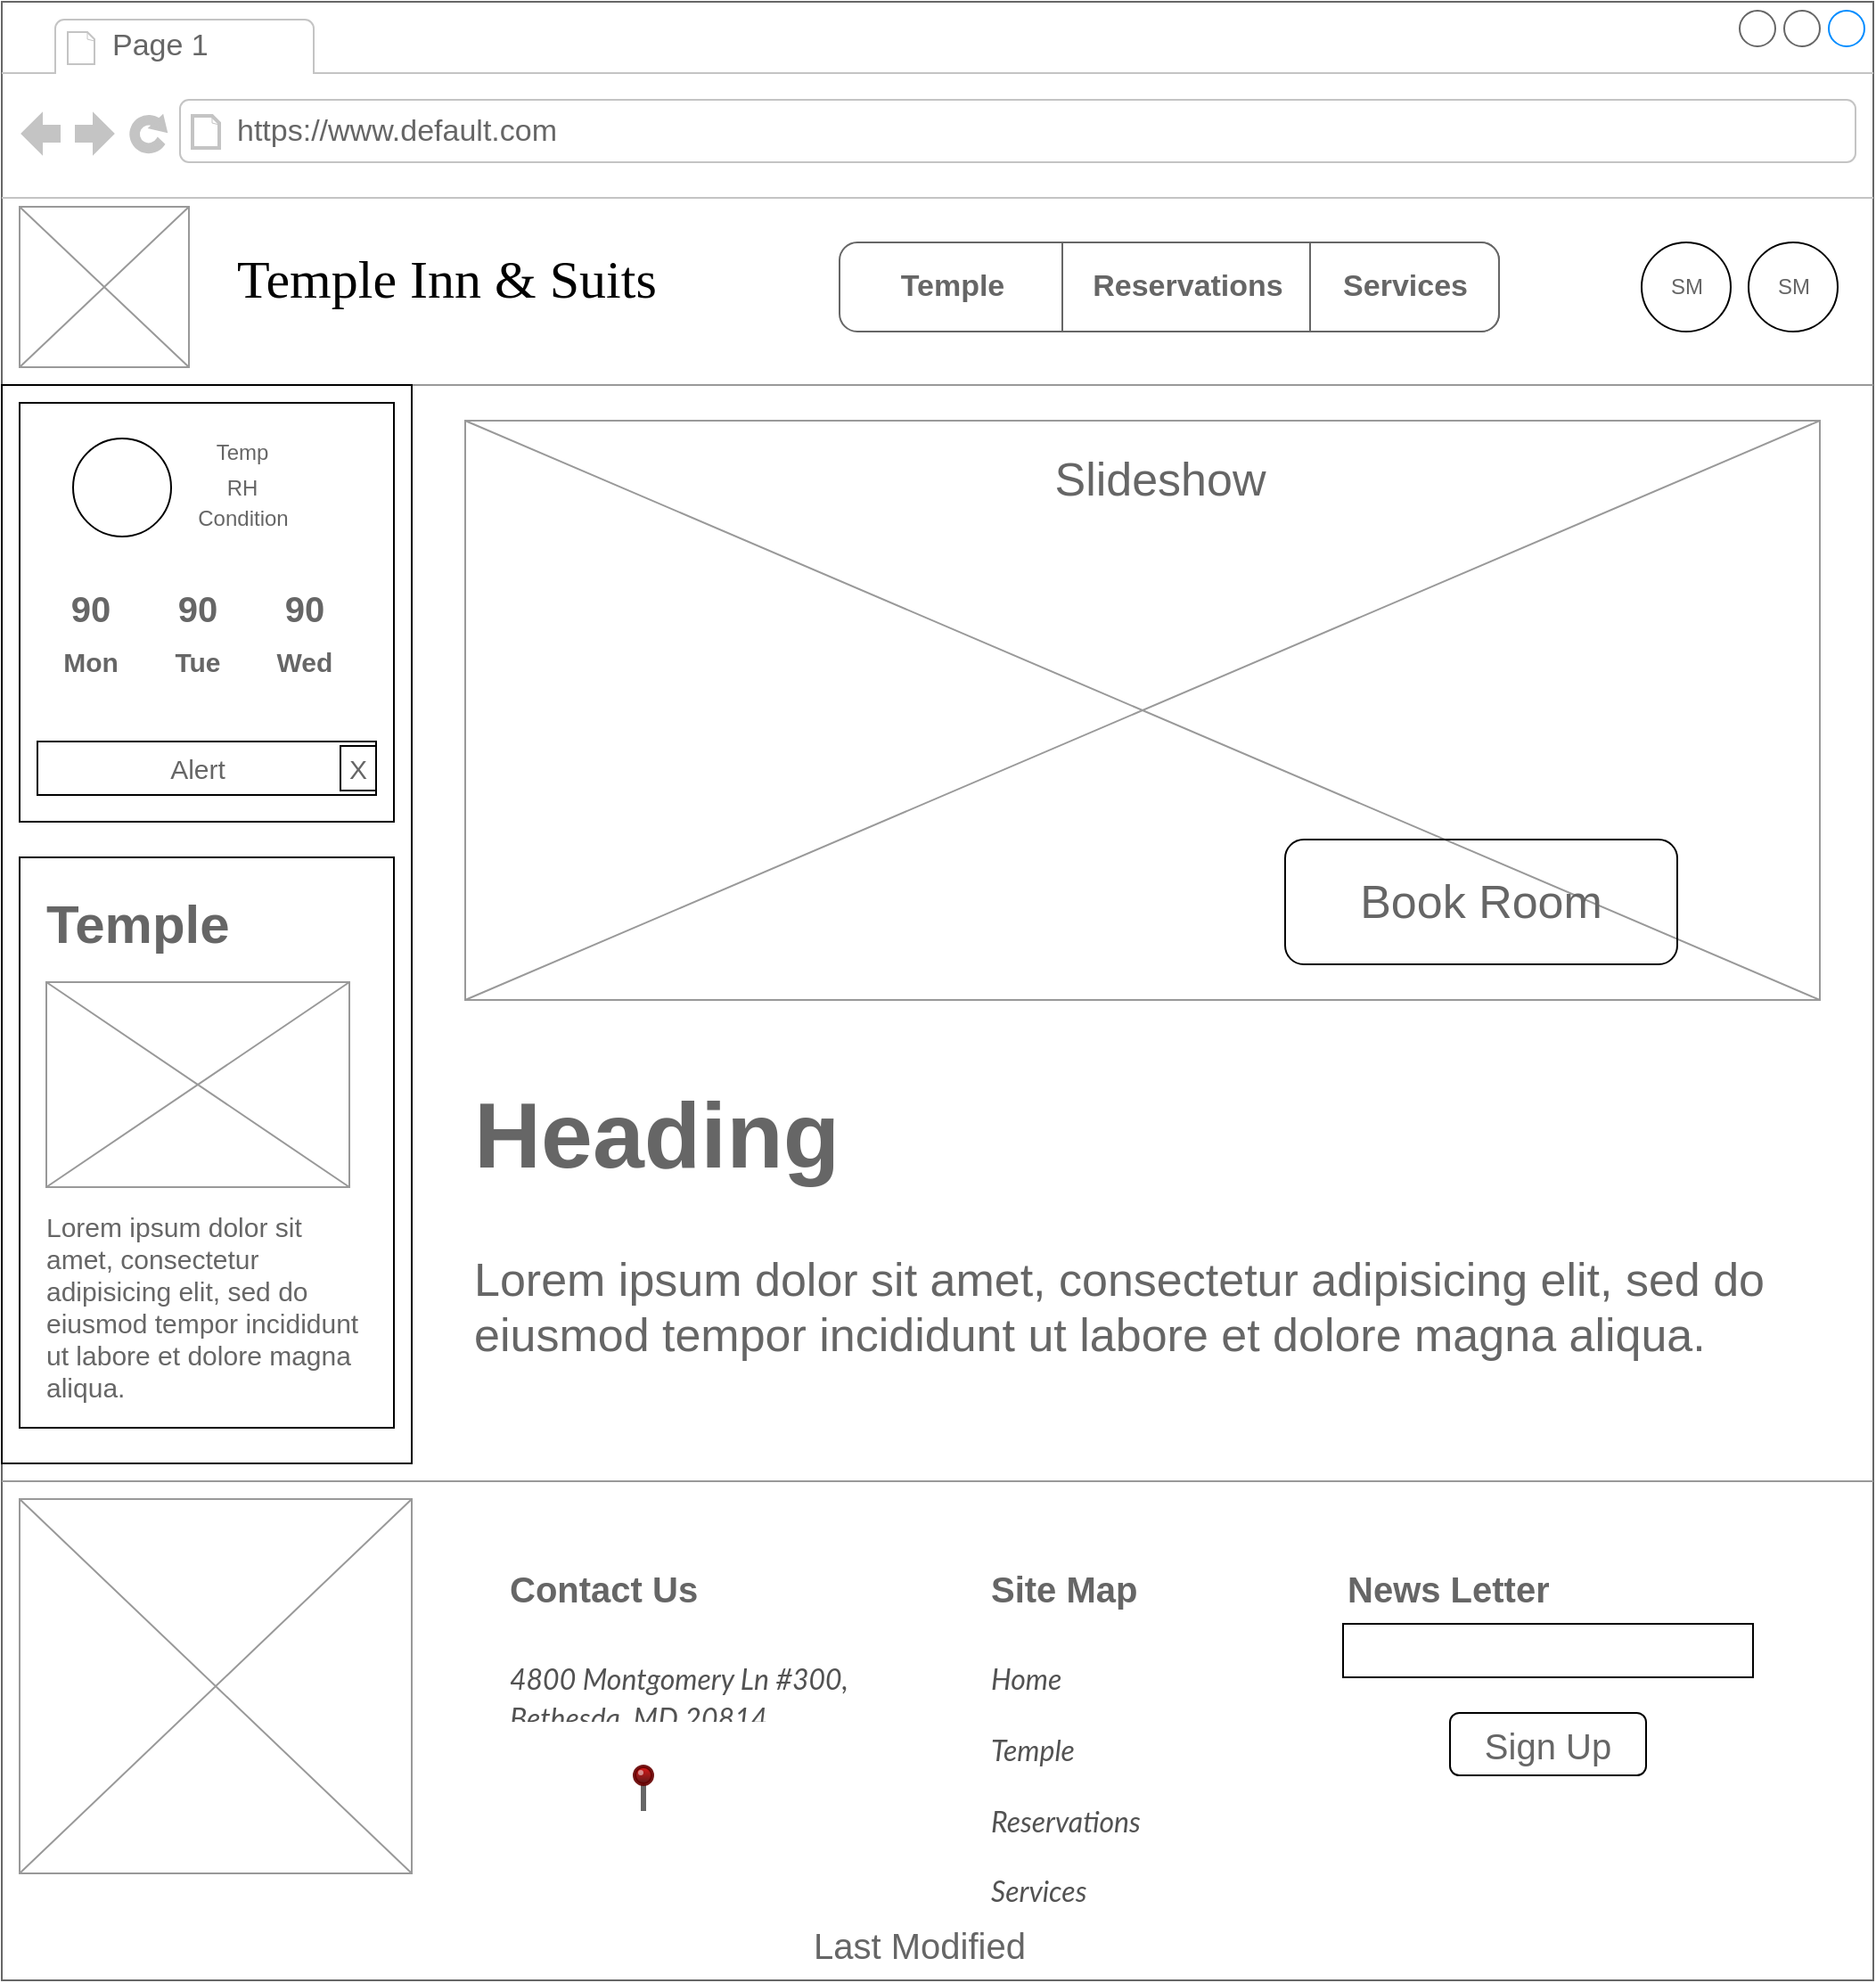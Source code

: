 <mxfile version="15.8.1" type="device"><diagram name="Page-1" id="2cc2dc42-3aac-f2a9-1cec-7a8b7cbee084"><mxGraphModel dx="1483" dy="687" grid="1" gridSize="10" guides="1" tooltips="1" connect="1" arrows="1" fold="1" page="0" pageScale="1" pageWidth="1100" pageHeight="850" background="none" math="0" shadow="0"><root><mxCell id="0"/><mxCell id="1" parent="0"/><mxCell id="7026571954dc6520-1" value="" style="strokeWidth=1;shadow=0;dashed=0;align=center;html=1;shape=mxgraph.mockup.containers.browserWindow;rSize=0;strokeColor=#666666;mainText=,;recursiveResize=0;rounded=0;labelBackgroundColor=none;fontFamily=Verdana;fontSize=12" parent="1" vertex="1"><mxGeometry x="10" y="10" width="1050" height="1110" as="geometry"/></mxCell><mxCell id="7026571954dc6520-2" value="Page 1" style="strokeWidth=1;shadow=0;dashed=0;align=center;html=1;shape=mxgraph.mockup.containers.anchor;fontSize=17;fontColor=#666666;align=left;" parent="7026571954dc6520-1" vertex="1"><mxGeometry x="60" y="12" width="110" height="26" as="geometry"/></mxCell><mxCell id="7026571954dc6520-3" value="https://www.default.com" style="strokeWidth=1;shadow=0;dashed=0;align=center;html=1;shape=mxgraph.mockup.containers.anchor;rSize=0;fontSize=17;fontColor=#666666;align=left;" parent="7026571954dc6520-1" vertex="1"><mxGeometry x="130" y="60" width="250" height="26" as="geometry"/></mxCell><mxCell id="7026571954dc6520-4" value="Temple Inn &amp;amp; Suits" style="text;html=1;points=[];align=left;verticalAlign=top;spacingTop=-4;fontSize=30;fontFamily=Verdana" parent="7026571954dc6520-1" vertex="1"><mxGeometry x="130" y="135" width="340" height="50" as="geometry"/></mxCell><mxCell id="7026571954dc6520-15" value="" style="verticalLabelPosition=bottom;shadow=0;dashed=0;align=center;html=1;verticalAlign=top;strokeWidth=1;shape=mxgraph.mockup.markup.line;strokeColor=#999999;rounded=0;labelBackgroundColor=none;fillColor=#ffffff;fontFamily=Verdana;fontSize=12;fontColor=#000000;" parent="7026571954dc6520-1" vertex="1"><mxGeometry y="205" width="1050" height="20" as="geometry"/></mxCell><mxCell id="pDsrwUKA9dnho-UH85m--1" value="" style="verticalLabelPosition=bottom;shadow=0;dashed=0;align=center;html=1;verticalAlign=top;strokeWidth=1;shape=mxgraph.mockup.graphics.simpleIcon;strokeColor=#999999;fillColor=#ffffff;rounded=0;labelBackgroundColor=none;fontFamily=Verdana;fontSize=12;fontColor=#000000;" vertex="1" parent="7026571954dc6520-1"><mxGeometry x="10" y="115" width="95" height="90" as="geometry"/></mxCell><mxCell id="pDsrwUKA9dnho-UH85m--14" value="T" style="strokeWidth=1;shadow=0;dashed=0;align=center;html=1;shape=mxgraph.mockup.rrect;rSize=10;fillColor=#ffffff;strokeColor=#666666;fontColor=#666666;" vertex="1" parent="7026571954dc6520-1"><mxGeometry x="470" y="135" width="370" height="50" as="geometry"/></mxCell><mxCell id="pDsrwUKA9dnho-UH85m--15" value="Reservations" style="strokeColor=inherit;fillColor=inherit;gradientColor=inherit;strokeWidth=1;shadow=0;dashed=0;align=center;html=1;shape=mxgraph.mockup.rrect;rSize=0;fontSize=17;fontColor=#666666;fontStyle=1;resizeHeight=1;" vertex="1" parent="pDsrwUKA9dnho-UH85m--14"><mxGeometry width="140" height="50" relative="1" as="geometry"><mxPoint x="125" as="offset"/></mxGeometry></mxCell><mxCell id="pDsrwUKA9dnho-UH85m--17" value="Services" style="strokeColor=inherit;fillColor=inherit;gradientColor=inherit;strokeWidth=1;shadow=0;dashed=0;align=center;html=1;shape=mxgraph.mockup.rightButton;rSize=10;fontSize=17;fontColor=#666666;fontStyle=1;resizeHeight=1;" vertex="1" parent="pDsrwUKA9dnho-UH85m--14"><mxGeometry x="1" width="106" height="50" relative="1" as="geometry"><mxPoint x="-106" as="offset"/></mxGeometry></mxCell><mxCell id="pDsrwUKA9dnho-UH85m--18" value="Temple" style="strokeWidth=1;shadow=0;dashed=0;align=center;html=1;shape=mxgraph.mockup.leftButton;rSize=10;fontSize=17;fontColor=#666;fontStyle=1;fillColor=none;strokeColor=none;resizeHeight=1;" vertex="1" parent="pDsrwUKA9dnho-UH85m--14"><mxGeometry width="125" height="50" relative="1" as="geometry"/></mxCell><mxCell id="pDsrwUKA9dnho-UH85m--20" value="" style="ellipse;whiteSpace=wrap;html=1;aspect=fixed;fontColor=#666;fillColor=none;gradientColor=none;" vertex="1" parent="7026571954dc6520-1"><mxGeometry x="980" y="135" width="50" height="50" as="geometry"/></mxCell><mxCell id="pDsrwUKA9dnho-UH85m--21" value="" style="ellipse;whiteSpace=wrap;html=1;aspect=fixed;fontColor=#666;fillColor=none;gradientColor=none;" vertex="1" parent="7026571954dc6520-1"><mxGeometry x="920" y="135" width="50" height="50" as="geometry"/></mxCell><mxCell id="pDsrwUKA9dnho-UH85m--22" value="SM" style="text;html=1;strokeColor=none;fillColor=none;align=center;verticalAlign=middle;whiteSpace=wrap;rounded=0;fontColor=#666;" vertex="1" parent="7026571954dc6520-1"><mxGeometry x="927.5" y="145" width="35" height="30" as="geometry"/></mxCell><mxCell id="pDsrwUKA9dnho-UH85m--23" value="SM" style="text;html=1;strokeColor=none;fillColor=none;align=center;verticalAlign=middle;whiteSpace=wrap;rounded=0;fontColor=#666;" vertex="1" parent="7026571954dc6520-1"><mxGeometry x="987.5" y="145" width="35" height="30" as="geometry"/></mxCell><mxCell id="pDsrwUKA9dnho-UH85m--25" value="" style="rounded=0;whiteSpace=wrap;html=1;fontColor=#666;fillColor=none;gradientColor=none;" vertex="1" parent="7026571954dc6520-1"><mxGeometry y="215" width="230" height="605" as="geometry"/></mxCell><mxCell id="pDsrwUKA9dnho-UH85m--27" value="" style="ellipse;whiteSpace=wrap;html=1;aspect=fixed;fontColor=#666;fillColor=none;gradientColor=none;" vertex="1" parent="7026571954dc6520-1"><mxGeometry x="40" y="245" width="55" height="55" as="geometry"/></mxCell><mxCell id="pDsrwUKA9dnho-UH85m--28" value="Temp" style="text;html=1;strokeColor=none;fillColor=none;align=center;verticalAlign=middle;whiteSpace=wrap;rounded=0;fontColor=#666;" vertex="1" parent="7026571954dc6520-1"><mxGeometry x="105" y="245" width="60" height="15" as="geometry"/></mxCell><mxCell id="pDsrwUKA9dnho-UH85m--29" value="RH" style="text;html=1;strokeColor=none;fillColor=none;align=center;verticalAlign=middle;whiteSpace=wrap;rounded=0;fontColor=#666;" vertex="1" parent="7026571954dc6520-1"><mxGeometry x="105" y="262.5" width="60" height="20" as="geometry"/></mxCell><mxCell id="pDsrwUKA9dnho-UH85m--30" value="Condition" style="text;html=1;strokeColor=none;fillColor=none;align=center;verticalAlign=middle;whiteSpace=wrap;rounded=0;fontColor=#666;" vertex="1" parent="7026571954dc6520-1"><mxGeometry x="92.5" y="282.5" width="85" height="15" as="geometry"/></mxCell><mxCell id="pDsrwUKA9dnho-UH85m--32" value="90" style="text;html=1;strokeColor=none;fillColor=none;align=center;verticalAlign=middle;whiteSpace=wrap;rounded=0;fontColor=#666;fontSize=20;fontStyle=1" vertex="1" parent="7026571954dc6520-1"><mxGeometry x="20" y="325" width="60" height="30" as="geometry"/></mxCell><mxCell id="pDsrwUKA9dnho-UH85m--33" value="90" style="text;html=1;strokeColor=none;fillColor=none;align=center;verticalAlign=middle;whiteSpace=wrap;rounded=0;fontColor=#666;fontSize=20;fontStyle=1" vertex="1" parent="7026571954dc6520-1"><mxGeometry x="80" y="325" width="60" height="30" as="geometry"/></mxCell><mxCell id="pDsrwUKA9dnho-UH85m--34" value="90" style="text;html=1;strokeColor=none;fillColor=none;align=center;verticalAlign=middle;whiteSpace=wrap;rounded=0;fontColor=#666;fontSize=20;fontStyle=1" vertex="1" parent="7026571954dc6520-1"><mxGeometry x="140" y="325" width="60" height="30" as="geometry"/></mxCell><mxCell id="pDsrwUKA9dnho-UH85m--35" value="Mon" style="text;html=1;strokeColor=none;fillColor=none;align=center;verticalAlign=middle;whiteSpace=wrap;rounded=0;fontColor=#666;fontSize=15;fontStyle=1" vertex="1" parent="7026571954dc6520-1"><mxGeometry x="20" y="355" width="60" height="30" as="geometry"/></mxCell><mxCell id="pDsrwUKA9dnho-UH85m--36" value="Tue" style="text;html=1;strokeColor=none;fillColor=none;align=center;verticalAlign=middle;whiteSpace=wrap;rounded=0;fontColor=#666;fontSize=15;fontStyle=1" vertex="1" parent="7026571954dc6520-1"><mxGeometry x="80" y="355" width="60" height="30" as="geometry"/></mxCell><mxCell id="pDsrwUKA9dnho-UH85m--37" value="Wed" style="text;html=1;strokeColor=none;fillColor=none;align=center;verticalAlign=middle;whiteSpace=wrap;rounded=0;fontColor=#666;fontSize=15;fontStyle=1" vertex="1" parent="7026571954dc6520-1"><mxGeometry x="140" y="355" width="60" height="30" as="geometry"/></mxCell><mxCell id="pDsrwUKA9dnho-UH85m--38" value="" style="rounded=0;whiteSpace=wrap;html=1;fontSize=15;fontColor=#666;fillColor=none;gradientColor=none;" vertex="1" parent="7026571954dc6520-1"><mxGeometry x="20" y="415" width="190" height="30" as="geometry"/></mxCell><mxCell id="pDsrwUKA9dnho-UH85m--39" value="X" style="rounded=0;whiteSpace=wrap;html=1;fontSize=15;fontColor=#666;fillColor=none;gradientColor=none;" vertex="1" parent="7026571954dc6520-1"><mxGeometry x="190" y="417.5" width="20" height="25" as="geometry"/></mxCell><mxCell id="pDsrwUKA9dnho-UH85m--40" value="Alert" style="text;html=1;strokeColor=none;fillColor=none;align=center;verticalAlign=middle;whiteSpace=wrap;rounded=0;fontSize=15;fontColor=#666;" vertex="1" parent="7026571954dc6520-1"><mxGeometry x="34" y="415" width="152" height="30" as="geometry"/></mxCell><mxCell id="pDsrwUKA9dnho-UH85m--46" value="" style="verticalLabelPosition=bottom;shadow=0;dashed=0;align=center;html=1;verticalAlign=top;strokeWidth=1;shape=mxgraph.mockup.graphics.simpleIcon;strokeColor=#999999;fillColor=#ffffff;rounded=0;labelBackgroundColor=none;fontFamily=Verdana;fontSize=12;fontColor=#000000;" vertex="1" parent="7026571954dc6520-1"><mxGeometry x="260" y="235" width="760" height="325" as="geometry"/></mxCell><mxCell id="pDsrwUKA9dnho-UH85m--47" value="Slideshow" style="text;html=1;strokeColor=none;fillColor=none;align=center;verticalAlign=middle;whiteSpace=wrap;rounded=0;fontSize=26;fontColor=#666;" vertex="1" parent="7026571954dc6520-1"><mxGeometry x="450" y="253" width="400" height="30" as="geometry"/></mxCell><mxCell id="pDsrwUKA9dnho-UH85m--48" value="" style="rounded=1;whiteSpace=wrap;html=1;fontSize=26;fontColor=#666;fillColor=none;gradientColor=none;labelBackgroundColor=default;" vertex="1" parent="7026571954dc6520-1"><mxGeometry x="720" y="470" width="220" height="70" as="geometry"/></mxCell><mxCell id="pDsrwUKA9dnho-UH85m--49" value="Book Room" style="text;html=1;strokeColor=none;fillColor=none;align=center;verticalAlign=middle;whiteSpace=wrap;rounded=0;fontSize=26;fontColor=#666;" vertex="1" parent="7026571954dc6520-1"><mxGeometry x="750" y="490" width="160" height="30" as="geometry"/></mxCell><mxCell id="pDsrwUKA9dnho-UH85m--50" value="" style="verticalLabelPosition=bottom;shadow=0;dashed=0;align=center;html=1;verticalAlign=top;strokeWidth=1;shape=mxgraph.mockup.markup.line;strokeColor=#999999;rounded=0;labelBackgroundColor=none;fillColor=#ffffff;fontFamily=Verdana;fontSize=12;fontColor=#000000;" vertex="1" parent="7026571954dc6520-1"><mxGeometry y="820" width="1050" height="20" as="geometry"/></mxCell><mxCell id="pDsrwUKA9dnho-UH85m--26" value="" style="rounded=0;whiteSpace=wrap;html=1;fontColor=#666;fillColor=none;gradientColor=none;" vertex="1" parent="7026571954dc6520-1"><mxGeometry x="10" y="225" width="210" height="235" as="geometry"/></mxCell><mxCell id="pDsrwUKA9dnho-UH85m--51" value="&lt;h1&gt;Heading&lt;/h1&gt;&lt;p&gt;Lorem ipsum dolor sit amet, consectetur adipisicing elit, sed do eiusmod tempor incididunt ut labore et dolore magna aliqua.&lt;/p&gt;" style="text;html=1;strokeColor=none;fillColor=none;spacing=5;spacingTop=-20;whiteSpace=wrap;overflow=hidden;rounded=0;labelBackgroundColor=default;fontSize=26;fontColor=#666;" vertex="1" parent="7026571954dc6520-1"><mxGeometry x="260" y="580" width="760" height="230" as="geometry"/></mxCell><mxCell id="pDsrwUKA9dnho-UH85m--68" value="" style="rounded=1;whiteSpace=wrap;html=1;labelBackgroundColor=default;fontSize=20;fontColor=#666;fillColor=none;gradientColor=none;" vertex="1" parent="7026571954dc6520-1"><mxGeometry x="812.5" y="960" width="110" height="35" as="geometry"/></mxCell><mxCell id="pDsrwUKA9dnho-UH85m--69" value="Sign Up" style="text;html=1;strokeColor=none;fillColor=none;align=center;verticalAlign=middle;whiteSpace=wrap;rounded=0;labelBackgroundColor=default;fontSize=20;fontColor=#666;" vertex="1" parent="7026571954dc6520-1"><mxGeometry x="825" y="962.5" width="85" height="30" as="geometry"/></mxCell><mxCell id="pDsrwUKA9dnho-UH85m--67" value="" style="rounded=0;whiteSpace=wrap;html=1;labelBackgroundColor=default;fontSize=20;fontColor=#666;fillColor=none;gradientColor=none;" vertex="1" parent="7026571954dc6520-1"><mxGeometry x="752.5" y="910" width="230" height="30" as="geometry"/></mxCell><mxCell id="pDsrwUKA9dnho-UH85m--71" value="&lt;h1&gt;&lt;span style=&quot;font-size: 20px&quot;&gt;News Letter&lt;/span&gt;&lt;/h1&gt;&lt;p&gt;&lt;em style=&quot;color: rgb(82 , 82 , 82) ; font-family: &amp;#34;lato extended&amp;#34; , &amp;#34;lato&amp;#34; , &amp;#34;helvetica neue&amp;#34; , &amp;#34;helvetica&amp;#34; , &amp;#34;arial&amp;#34; , sans-serif ; font-size: 16px&quot;&gt;&lt;br&gt;&lt;/em&gt;&lt;/p&gt;" style="text;html=1;strokeColor=none;fillColor=none;spacing=5;spacingTop=-20;whiteSpace=wrap;overflow=hidden;rounded=0;labelBackgroundColor=default;fontSize=18;fontColor=#666;" vertex="1" parent="7026571954dc6520-1"><mxGeometry x="750" y="850" width="220" height="50" as="geometry"/></mxCell><mxCell id="pDsrwUKA9dnho-UH85m--66" value="&lt;h1&gt;&lt;span style=&quot;font-size: 20px&quot;&gt;Site Map&lt;/span&gt;&lt;/h1&gt;&lt;p&gt;&lt;em style=&quot;color: rgb(82 , 82 , 82) ; font-family: &amp;#34;lato extended&amp;#34; , &amp;#34;lato&amp;#34; , &amp;#34;helvetica neue&amp;#34; , &amp;#34;helvetica&amp;#34; , &amp;#34;arial&amp;#34; , sans-serif ; font-size: 16px&quot;&gt;Home&lt;/em&gt;&lt;br&gt;&lt;/p&gt;&lt;p&gt;&lt;em style=&quot;color: rgb(82 , 82 , 82) ; font-family: &amp;#34;lato extended&amp;#34; , &amp;#34;lato&amp;#34; , &amp;#34;helvetica neue&amp;#34; , &amp;#34;helvetica&amp;#34; , &amp;#34;arial&amp;#34; , sans-serif ; font-size: 16px&quot;&gt;Temple&lt;/em&gt;&lt;/p&gt;&lt;p&gt;&lt;em style=&quot;color: rgb(82 , 82 , 82) ; font-family: &amp;#34;lato extended&amp;#34; , &amp;#34;lato&amp;#34; , &amp;#34;helvetica neue&amp;#34; , &amp;#34;helvetica&amp;#34; , &amp;#34;arial&amp;#34; , sans-serif ; font-size: 16px&quot;&gt;Reservations&lt;/em&gt;&lt;/p&gt;&lt;p&gt;&lt;em style=&quot;color: rgb(82 , 82 , 82) ; font-family: &amp;#34;lato extended&amp;#34; , &amp;#34;lato&amp;#34; , &amp;#34;helvetica neue&amp;#34; , &amp;#34;helvetica&amp;#34; , &amp;#34;arial&amp;#34; , sans-serif ; font-size: 16px&quot;&gt;Services&lt;/em&gt;&lt;/p&gt;&lt;p&gt;&lt;em style=&quot;color: rgb(82 , 82 , 82) ; font-family: &amp;#34;lato extended&amp;#34; , &amp;#34;lato&amp;#34; , &amp;#34;helvetica neue&amp;#34; , &amp;#34;helvetica&amp;#34; , &amp;#34;arial&amp;#34; , sans-serif ; font-size: 16px&quot;&gt;&lt;br&gt;&lt;/em&gt;&lt;/p&gt;" style="text;html=1;strokeColor=none;fillColor=none;spacing=5;spacingTop=-20;whiteSpace=wrap;overflow=hidden;rounded=0;labelBackgroundColor=default;fontSize=18;fontColor=#666;" vertex="1" parent="7026571954dc6520-1"><mxGeometry x="550" y="850" width="190" height="220" as="geometry"/></mxCell><mxCell id="pDsrwUKA9dnho-UH85m--64" value="Last Modified" style="text;html=1;strokeColor=none;fillColor=none;align=center;verticalAlign=middle;whiteSpace=wrap;rounded=0;labelBackgroundColor=default;fontSize=20;fontColor=#666;" vertex="1" parent="7026571954dc6520-1"><mxGeometry y="1075" width="1030" height="30" as="geometry"/></mxCell><mxCell id="pDsrwUKA9dnho-UH85m--60" value="&lt;h1&gt;&lt;font style=&quot;font-size: 20px&quot;&gt;Contact Us&lt;/font&gt;&lt;/h1&gt;&lt;p&gt;&lt;em style=&quot;color: rgb(82 , 82 , 82) ; font-family: &amp;#34;lato extended&amp;#34; , &amp;#34;lato&amp;#34; , &amp;#34;helvetica neue&amp;#34; , &amp;#34;helvetica&amp;#34; , &amp;#34;arial&amp;#34; , sans-serif ; font-size: 16px&quot;&gt;4800 Montgomery Ln #300, Bethesda, MD 20814&lt;/em&gt;&lt;br&gt;&lt;/p&gt;&lt;p&gt;&lt;em style=&quot;color: rgb(82 , 82 , 82) ; font-family: &amp;#34;lato extended&amp;#34; , &amp;#34;lato&amp;#34; , &amp;#34;helvetica neue&amp;#34; , &amp;#34;helvetica&amp;#34; , &amp;#34;arial&amp;#34; , sans-serif ; font-size: 16px&quot;&gt;&lt;br&gt;&lt;/em&gt;&lt;/p&gt;" style="text;html=1;strokeColor=none;fillColor=none;spacing=5;spacingTop=-20;whiteSpace=wrap;overflow=hidden;rounded=0;labelBackgroundColor=default;fontSize=18;fontColor=#666;" vertex="1" parent="7026571954dc6520-1"><mxGeometry x="280" y="850" width="220" height="115" as="geometry"/></mxCell><mxCell id="pDsrwUKA9dnho-UH85m--63" value="" style="verticalLabelPosition=bottom;shadow=0;dashed=0;align=center;html=1;verticalAlign=top;strokeWidth=1;shape=mxgraph.mockup.graphics.simpleIcon;strokeColor=#999999;fillColor=#ffffff;rounded=0;labelBackgroundColor=none;fontFamily=Verdana;fontSize=12;fontColor=#000000;" vertex="1" parent="7026571954dc6520-1"><mxGeometry x="10" y="840" width="220" height="210" as="geometry"/></mxCell><mxCell id="pDsrwUKA9dnho-UH85m--57" value="" style="verticalLabelPosition=top;shadow=0;dashed=0;align=center;html=1;verticalAlign=bottom;strokeWidth=1;shape=mxgraph.mockup.misc.pin;fillColor2=#dd0000;fillColor3=#440000;strokeColor=#660000;labelBackgroundColor=default;fontSize=26;fontColor=#666;fillColor=none;gradientColor=none;" vertex="1" parent="7026571954dc6520-1"><mxGeometry x="355" y="990" width="10" height="25" as="geometry"/></mxCell><mxCell id="pDsrwUKA9dnho-UH85m--41" value="" style="rounded=0;whiteSpace=wrap;html=1;fontColor=#666;fillColor=none;gradientColor=none;" vertex="1" parent="7026571954dc6520-1"><mxGeometry x="10" y="480" width="210" height="320" as="geometry"/></mxCell><mxCell id="pDsrwUKA9dnho-UH85m--44" value="&lt;h1&gt;Temple&lt;/h1&gt;&lt;div&gt;&lt;br&gt;&lt;/div&gt;&lt;div&gt;&lt;br&gt;&lt;/div&gt;&lt;div&gt;&lt;br&gt;&lt;/div&gt;&lt;div&gt;&lt;br&gt;&lt;/div&gt;&lt;div&gt;&lt;br&gt;&lt;/div&gt;&lt;div&gt;&lt;br&gt;&lt;/div&gt;&lt;p&gt;Lorem ipsum dolor sit amet, consectetur adipisicing elit, sed do eiusmod tempor incididunt ut labore et dolore magna aliqua.&lt;/p&gt;" style="text;html=1;strokeColor=none;fillColor=none;spacing=5;spacingTop=-20;whiteSpace=wrap;overflow=hidden;rounded=0;fontSize=15;fontColor=#666;" vertex="1" parent="7026571954dc6520-1"><mxGeometry x="20" y="490" width="190" height="315" as="geometry"/></mxCell><mxCell id="pDsrwUKA9dnho-UH85m--45" value="" style="verticalLabelPosition=bottom;shadow=0;dashed=0;align=center;html=1;verticalAlign=top;strokeWidth=1;shape=mxgraph.mockup.graphics.simpleIcon;strokeColor=#999999;fillColor=#ffffff;rounded=0;labelBackgroundColor=none;fontFamily=Verdana;fontSize=12;fontColor=#000000;" vertex="1" parent="7026571954dc6520-1"><mxGeometry x="25" y="550" width="170" height="115" as="geometry"/></mxCell></root></mxGraphModel></diagram></mxfile>